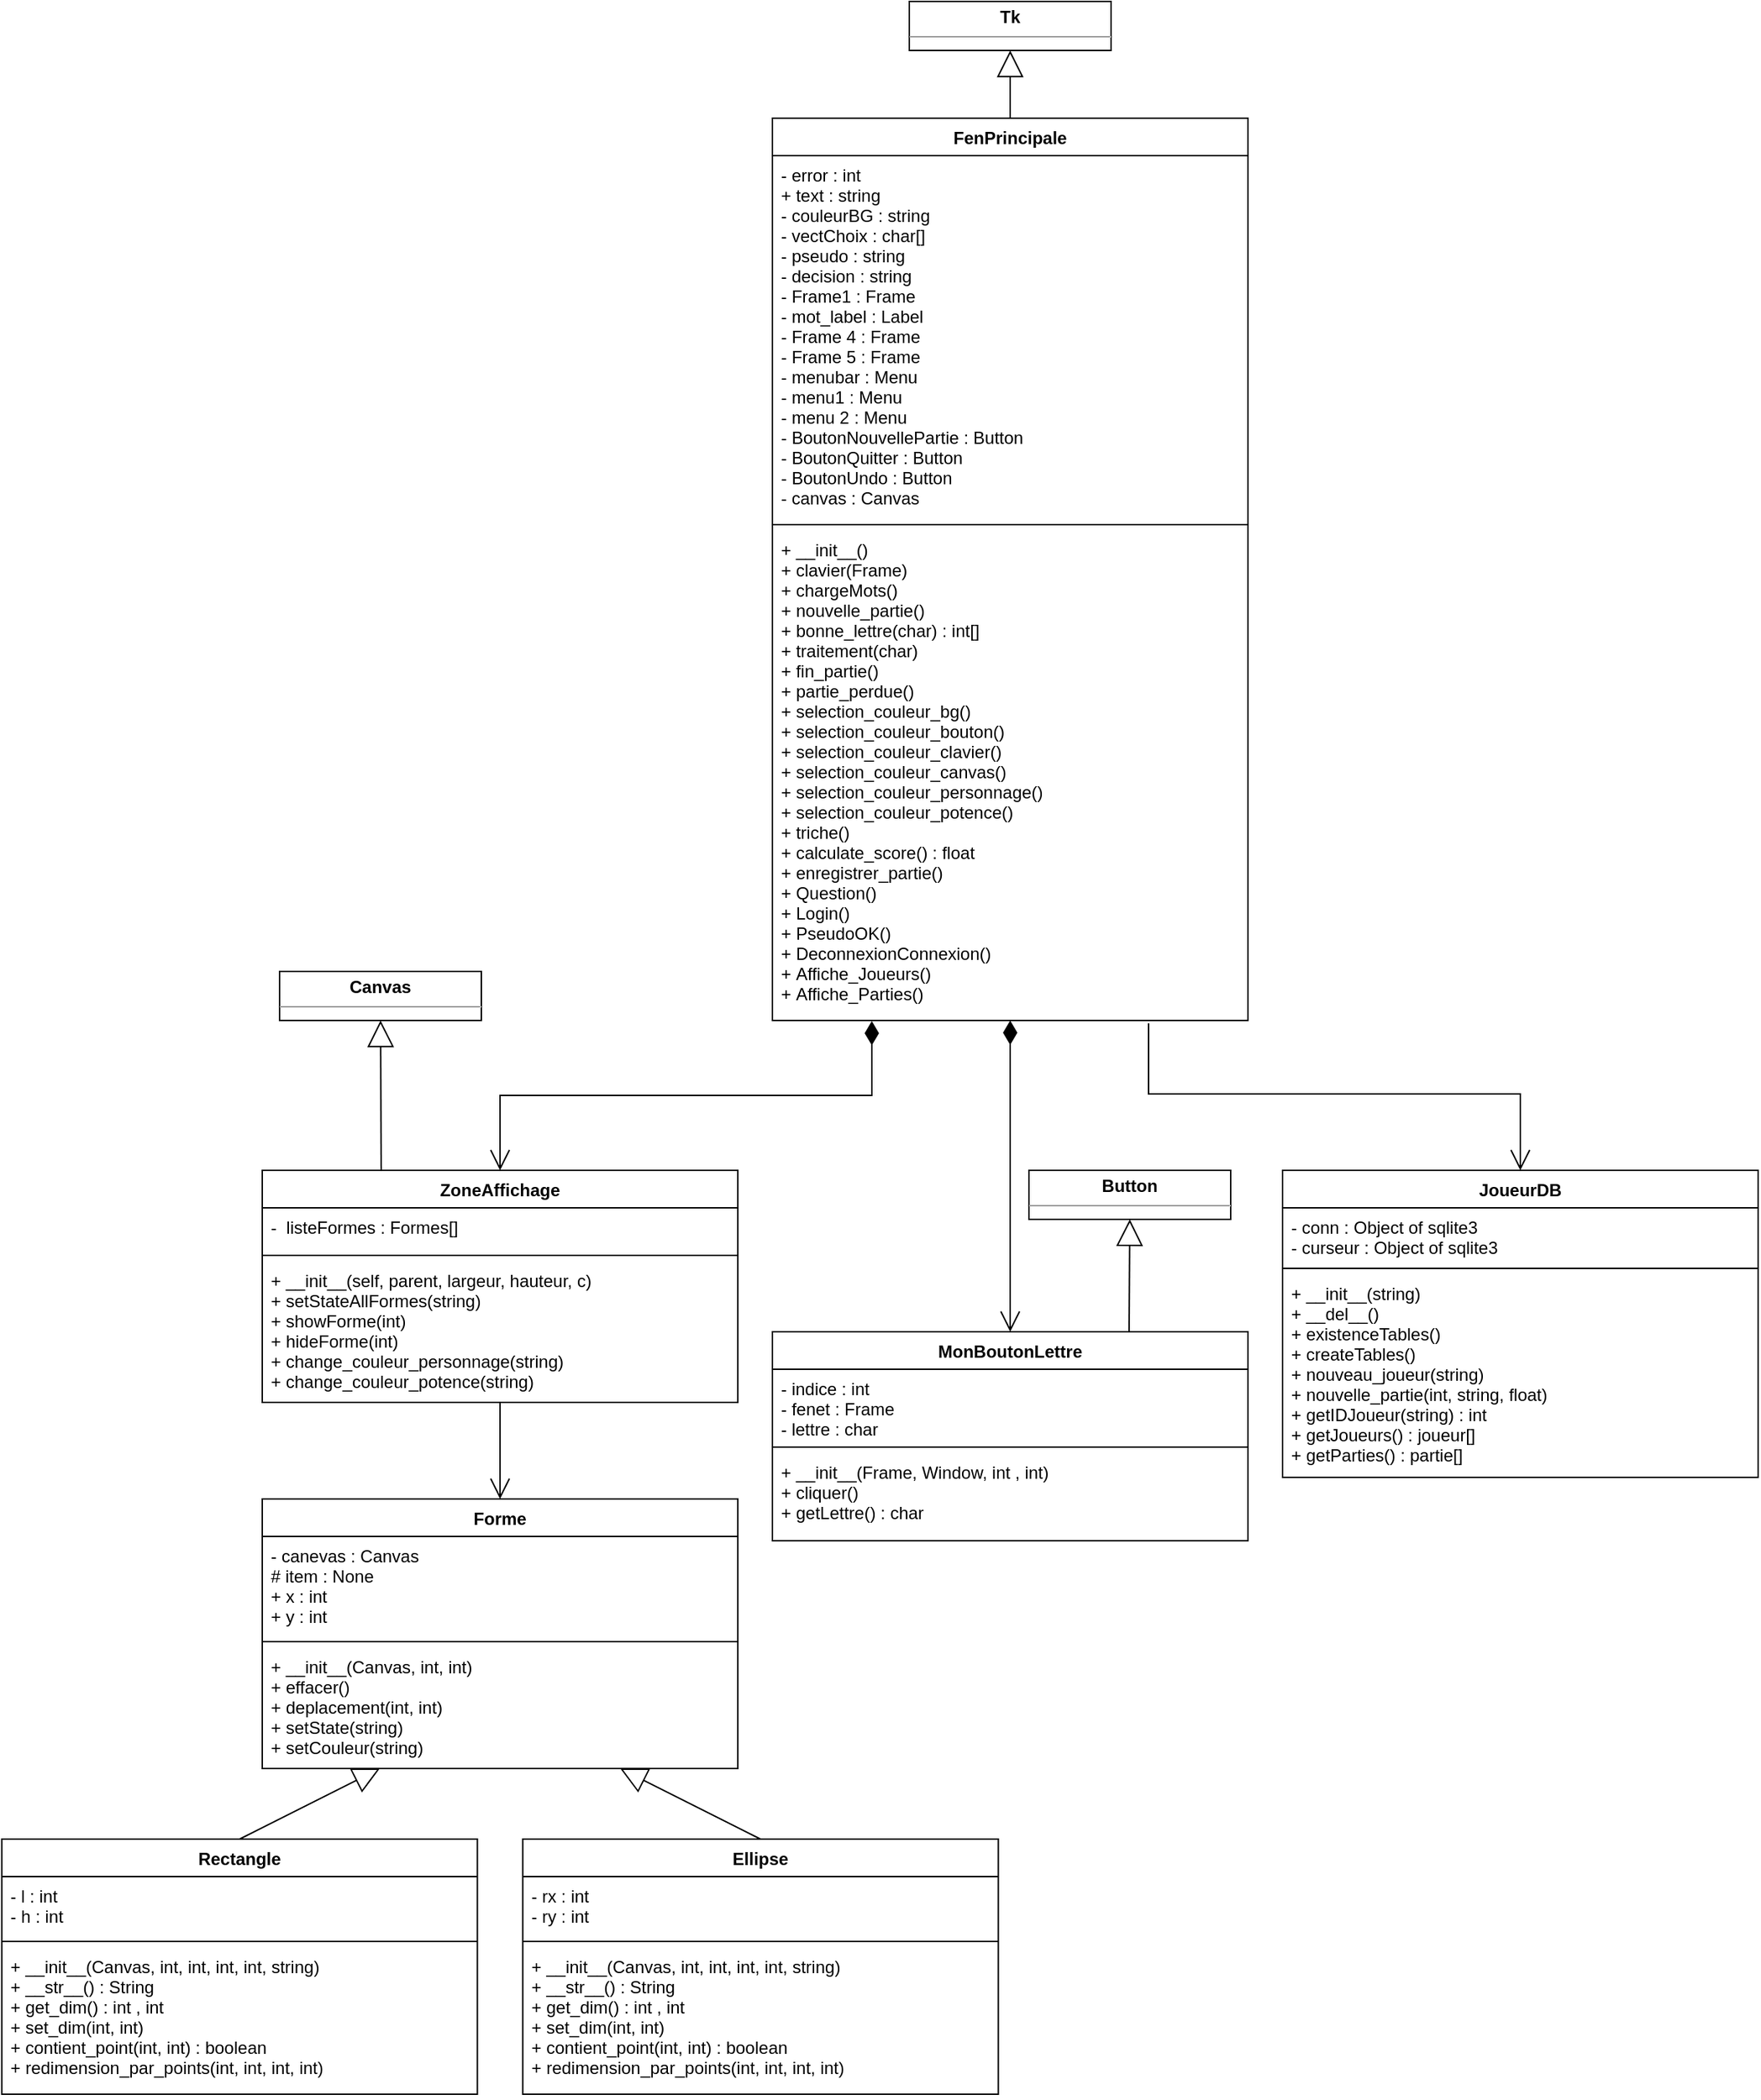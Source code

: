<mxfile version="17.2.4" type="device"><diagram id="c3W2qdB0E-ZljY4bvS8j" name="Page-1"><mxGraphModel dx="2995" dy="1748" grid="0" gridSize="10" guides="1" tooltips="1" connect="1" arrows="1" fold="1" page="0" pageScale="1" pageWidth="827" pageHeight="1169" math="0" shadow="0"><root><mxCell id="0"/><mxCell id="1" parent="0"/><mxCell id="htVAQ9Nh_8xUtLX45APS-1" value="JoueurDB" style="swimlane;fontStyle=1;align=center;verticalAlign=top;childLayout=stackLayout;horizontal=1;startSize=26;horizontalStack=0;resizeParent=1;resizeParentMax=0;resizeLast=0;collapsible=1;marginBottom=0;" parent="1" vertex="1"><mxGeometry x="619" y="741" width="330" height="213" as="geometry"><mxRectangle x="190" y="150" width="69" height="26" as="alternateBounds"/></mxGeometry></mxCell><mxCell id="htVAQ9Nh_8xUtLX45APS-2" value="- conn : Object of sqlite3&#10;- curseur : Object of sqlite3" style="text;strokeColor=none;fillColor=none;align=left;verticalAlign=top;spacingLeft=4;spacingRight=4;overflow=hidden;rotatable=0;points=[[0,0.5],[1,0.5]];portConstraint=eastwest;" parent="htVAQ9Nh_8xUtLX45APS-1" vertex="1"><mxGeometry y="26" width="330" height="38" as="geometry"/></mxCell><mxCell id="htVAQ9Nh_8xUtLX45APS-3" value="" style="line;strokeWidth=1;fillColor=none;align=left;verticalAlign=middle;spacingTop=-1;spacingLeft=3;spacingRight=3;rotatable=0;labelPosition=right;points=[];portConstraint=eastwest;" parent="htVAQ9Nh_8xUtLX45APS-1" vertex="1"><mxGeometry y="64" width="330" height="8" as="geometry"/></mxCell><mxCell id="htVAQ9Nh_8xUtLX45APS-4" value="+ __init__(string)&#10;+ __del__() &#10;+ existenceTables()&#10;+ createTables()&#10;+ nouveau_joueur(string)&#10;+ nouvelle_partie(int, string, float)&#10;+ getIDJoueur(string) : int&#10;+ getJoueurs() : joueur[]&#10;+ getParties() : partie[]" style="text;strokeColor=none;fillColor=none;align=left;verticalAlign=top;spacingLeft=4;spacingRight=4;overflow=hidden;rotatable=0;points=[[0,0.5],[1,0.5]];portConstraint=eastwest;" parent="htVAQ9Nh_8xUtLX45APS-1" vertex="1"><mxGeometry y="72" width="330" height="141" as="geometry"/></mxCell><mxCell id="zVIbaE3j6fOFuY76GFI7-1" value="FenPrincipale" style="swimlane;fontStyle=1;align=center;verticalAlign=top;childLayout=stackLayout;horizontal=1;startSize=26;horizontalStack=0;resizeParent=1;resizeParentMax=0;resizeLast=0;collapsible=1;marginBottom=0;" parent="1" vertex="1"><mxGeometry x="265" y="11" width="330" height="626" as="geometry"><mxRectangle x="190" y="150" width="69" height="26" as="alternateBounds"/></mxGeometry></mxCell><mxCell id="zVIbaE3j6fOFuY76GFI7-2" value="- error : int&#10;+ text : string&#10;- couleurBG : string&#10;- vectChoix : char[]&#10;- pseudo : string&#10;- decision : string&#10;- Frame1 : Frame&#10;- mot_label : Label&#10;- Frame 4 : Frame&#10;- Frame 5 : Frame&#10;- menubar : Menu&#10;- menu1 : Menu&#10;- menu 2 : Menu&#10;- BoutonNouvellePartie : Button&#10;- BoutonQuitter : Button&#10;- BoutonUndo : Button&#10;- canvas : Canvas" style="text;strokeColor=none;fillColor=none;align=left;verticalAlign=top;spacingLeft=4;spacingRight=4;overflow=hidden;rotatable=0;points=[[0,0.5],[1,0.5]];portConstraint=eastwest;" parent="zVIbaE3j6fOFuY76GFI7-1" vertex="1"><mxGeometry y="26" width="330" height="252" as="geometry"/></mxCell><mxCell id="zVIbaE3j6fOFuY76GFI7-3" value="" style="line;strokeWidth=1;fillColor=none;align=left;verticalAlign=middle;spacingTop=-1;spacingLeft=3;spacingRight=3;rotatable=0;labelPosition=right;points=[];portConstraint=eastwest;" parent="zVIbaE3j6fOFuY76GFI7-1" vertex="1"><mxGeometry y="278" width="330" height="8" as="geometry"/></mxCell><mxCell id="zVIbaE3j6fOFuY76GFI7-4" value="+ __init__()&#10;+ clavier(Frame)&#10;+ chargeMots()&#10;+ nouvelle_partie()&#10;+ bonne_lettre(char) : int[]&#10;+ traitement(char)&#10;+ fin_partie()&#10;+ partie_perdue()&#10;+ selection_couleur_bg()&#10;+ selection_couleur_bouton()&#10;+ selection_couleur_clavier()&#10;+ selection_couleur_canvas()&#10;+ selection_couleur_personnage()&#10;+ selection_couleur_potence()&#10;+ triche()&#10;+ calculate_score() : float&#10;+ enregistrer_partie()&#10;+ Question()&#10;+ Login()&#10;+ PseudoOK()&#10;+ DeconnexionConnexion()&#10;+ Affiche_Joueurs()&#10;+ Affiche_Parties()" style="text;strokeColor=none;fillColor=none;align=left;verticalAlign=top;spacingLeft=4;spacingRight=4;overflow=hidden;rotatable=0;points=[[0,0.5],[1,0.5]];portConstraint=eastwest;" parent="zVIbaE3j6fOFuY76GFI7-1" vertex="1"><mxGeometry y="286" width="330" height="340" as="geometry"/></mxCell><mxCell id="zVIbaE3j6fOFuY76GFI7-5" value="MonBoutonLettre" style="swimlane;fontStyle=1;align=center;verticalAlign=top;childLayout=stackLayout;horizontal=1;startSize=26;horizontalStack=0;resizeParent=1;resizeParentMax=0;resizeLast=0;collapsible=1;marginBottom=0;" parent="1" vertex="1"><mxGeometry x="265" y="853" width="330" height="145" as="geometry"><mxRectangle x="190" y="150" width="69" height="26" as="alternateBounds"/></mxGeometry></mxCell><mxCell id="zVIbaE3j6fOFuY76GFI7-6" value="- indice : int&#10;- fenet : Frame&#10;- lettre : char" style="text;strokeColor=none;fillColor=none;align=left;verticalAlign=top;spacingLeft=4;spacingRight=4;overflow=hidden;rotatable=0;points=[[0,0.5],[1,0.5]];portConstraint=eastwest;" parent="zVIbaE3j6fOFuY76GFI7-5" vertex="1"><mxGeometry y="26" width="330" height="50" as="geometry"/></mxCell><mxCell id="zVIbaE3j6fOFuY76GFI7-7" value="" style="line;strokeWidth=1;fillColor=none;align=left;verticalAlign=middle;spacingTop=-1;spacingLeft=3;spacingRight=3;rotatable=0;labelPosition=right;points=[];portConstraint=eastwest;" parent="zVIbaE3j6fOFuY76GFI7-5" vertex="1"><mxGeometry y="76" width="330" height="8" as="geometry"/></mxCell><mxCell id="zVIbaE3j6fOFuY76GFI7-8" value="+ __init__(Frame, Window, int , int)&#10;+ cliquer()&#10;+ getLettre() : char" style="text;strokeColor=none;fillColor=none;align=left;verticalAlign=top;spacingLeft=4;spacingRight=4;overflow=hidden;rotatable=0;points=[[0,0.5],[1,0.5]];portConstraint=eastwest;" parent="zVIbaE3j6fOFuY76GFI7-5" vertex="1"><mxGeometry y="84" width="330" height="61" as="geometry"/></mxCell><mxCell id="zVIbaE3j6fOFuY76GFI7-9" value="ZoneAffichage" style="swimlane;fontStyle=1;align=center;verticalAlign=top;childLayout=stackLayout;horizontal=1;startSize=26;horizontalStack=0;resizeParent=1;resizeParentMax=0;resizeLast=0;collapsible=1;marginBottom=0;" parent="1" vertex="1"><mxGeometry x="-89" y="741" width="330" height="161" as="geometry"><mxRectangle x="190" y="150" width="69" height="26" as="alternateBounds"/></mxGeometry></mxCell><mxCell id="zVIbaE3j6fOFuY76GFI7-10" value="-  listeFormes : Formes[]" style="text;strokeColor=none;fillColor=none;align=left;verticalAlign=top;spacingLeft=4;spacingRight=4;overflow=hidden;rotatable=0;points=[[0,0.5],[1,0.5]];portConstraint=eastwest;" parent="zVIbaE3j6fOFuY76GFI7-9" vertex="1"><mxGeometry y="26" width="330" height="29" as="geometry"/></mxCell><mxCell id="zVIbaE3j6fOFuY76GFI7-11" value="" style="line;strokeWidth=1;fillColor=none;align=left;verticalAlign=middle;spacingTop=-1;spacingLeft=3;spacingRight=3;rotatable=0;labelPosition=right;points=[];portConstraint=eastwest;" parent="zVIbaE3j6fOFuY76GFI7-9" vertex="1"><mxGeometry y="55" width="330" height="8" as="geometry"/></mxCell><mxCell id="zVIbaE3j6fOFuY76GFI7-12" value="+ __init__(self, parent, largeur, hauteur, c)&#10;+ setStateAllFormes(string)&#10;+ showForme(int)&#10;+ hideForme(int)&#10;+ change_couleur_personnage(string)&#10;+ change_couleur_potence(string)" style="text;strokeColor=none;fillColor=none;align=left;verticalAlign=top;spacingLeft=4;spacingRight=4;overflow=hidden;rotatable=0;points=[[0,0.5],[1,0.5]];portConstraint=eastwest;" parent="zVIbaE3j6fOFuY76GFI7-9" vertex="1"><mxGeometry y="63" width="330" height="98" as="geometry"/></mxCell><mxCell id="zVIbaE3j6fOFuY76GFI7-13" value="Forme" style="swimlane;fontStyle=1;align=center;verticalAlign=top;childLayout=stackLayout;horizontal=1;startSize=26;horizontalStack=0;resizeParent=1;resizeParentMax=0;resizeLast=0;collapsible=1;marginBottom=0;" parent="1" vertex="1"><mxGeometry x="-89" y="969" width="330" height="187" as="geometry"><mxRectangle x="190" y="150" width="69" height="26" as="alternateBounds"/></mxGeometry></mxCell><mxCell id="zVIbaE3j6fOFuY76GFI7-14" value="- canevas : Canvas&#10;# item : None&#10;+ x : int&#10;+ y : int" style="text;strokeColor=none;fillColor=none;align=left;verticalAlign=top;spacingLeft=4;spacingRight=4;overflow=hidden;rotatable=0;points=[[0,0.5],[1,0.5]];portConstraint=eastwest;" parent="zVIbaE3j6fOFuY76GFI7-13" vertex="1"><mxGeometry y="26" width="330" height="69" as="geometry"/></mxCell><mxCell id="zVIbaE3j6fOFuY76GFI7-15" value="" style="line;strokeWidth=1;fillColor=none;align=left;verticalAlign=middle;spacingTop=-1;spacingLeft=3;spacingRight=3;rotatable=0;labelPosition=right;points=[];portConstraint=eastwest;" parent="zVIbaE3j6fOFuY76GFI7-13" vertex="1"><mxGeometry y="95" width="330" height="8" as="geometry"/></mxCell><mxCell id="zVIbaE3j6fOFuY76GFI7-16" value="+ __init__(Canvas, int, int)&#10;+ effacer()&#10;+ deplacement(int, int)&#10;+ setState(string)&#10;+ setCouleur(string)" style="text;strokeColor=none;fillColor=none;align=left;verticalAlign=top;spacingLeft=4;spacingRight=4;overflow=hidden;rotatable=0;points=[[0,0.5],[1,0.5]];portConstraint=eastwest;" parent="zVIbaE3j6fOFuY76GFI7-13" vertex="1"><mxGeometry y="103" width="330" height="84" as="geometry"/></mxCell><mxCell id="zVIbaE3j6fOFuY76GFI7-17" value="Rectangle" style="swimlane;fontStyle=1;align=center;verticalAlign=top;childLayout=stackLayout;horizontal=1;startSize=26;horizontalStack=0;resizeParent=1;resizeParentMax=0;resizeLast=0;collapsible=1;marginBottom=0;" parent="1" vertex="1"><mxGeometry x="-269.75" y="1205" width="330" height="177" as="geometry"><mxRectangle x="190" y="150" width="69" height="26" as="alternateBounds"/></mxGeometry></mxCell><mxCell id="zVIbaE3j6fOFuY76GFI7-18" value="- l : int&#10;- h : int" style="text;strokeColor=none;fillColor=none;align=left;verticalAlign=top;spacingLeft=4;spacingRight=4;overflow=hidden;rotatable=0;points=[[0,0.5],[1,0.5]];portConstraint=eastwest;" parent="zVIbaE3j6fOFuY76GFI7-17" vertex="1"><mxGeometry y="26" width="330" height="41" as="geometry"/></mxCell><mxCell id="zVIbaE3j6fOFuY76GFI7-19" value="" style="line;strokeWidth=1;fillColor=none;align=left;verticalAlign=middle;spacingTop=-1;spacingLeft=3;spacingRight=3;rotatable=0;labelPosition=right;points=[];portConstraint=eastwest;" parent="zVIbaE3j6fOFuY76GFI7-17" vertex="1"><mxGeometry y="67" width="330" height="8" as="geometry"/></mxCell><mxCell id="zVIbaE3j6fOFuY76GFI7-20" value="+ __init__(Canvas, int, int, int, int, string)&#10;+ __str__() : String&#10;+ get_dim() : int , int&#10;+ set_dim(int, int)&#10;+ contient_point(int, int) : boolean&#10;+ redimension_par_points(int, int, int, int)&#10;&#10;" style="text;strokeColor=none;fillColor=none;align=left;verticalAlign=top;spacingLeft=4;spacingRight=4;overflow=hidden;rotatable=0;points=[[0,0.5],[1,0.5]];portConstraint=eastwest;" parent="zVIbaE3j6fOFuY76GFI7-17" vertex="1"><mxGeometry y="75" width="330" height="102" as="geometry"/></mxCell><mxCell id="zVIbaE3j6fOFuY76GFI7-21" value="Ellipse" style="swimlane;fontStyle=1;align=center;verticalAlign=top;childLayout=stackLayout;horizontal=1;startSize=26;horizontalStack=0;resizeParent=1;resizeParentMax=0;resizeLast=0;collapsible=1;marginBottom=0;" parent="1" vertex="1"><mxGeometry x="91.75" y="1205" width="330" height="177" as="geometry"><mxRectangle x="190" y="150" width="69" height="26" as="alternateBounds"/></mxGeometry></mxCell><mxCell id="zVIbaE3j6fOFuY76GFI7-22" value="- rx : int&#10;- ry : int" style="text;strokeColor=none;fillColor=none;align=left;verticalAlign=top;spacingLeft=4;spacingRight=4;overflow=hidden;rotatable=0;points=[[0,0.5],[1,0.5]];portConstraint=eastwest;" parent="zVIbaE3j6fOFuY76GFI7-21" vertex="1"><mxGeometry y="26" width="330" height="41" as="geometry"/></mxCell><mxCell id="zVIbaE3j6fOFuY76GFI7-23" value="" style="line;strokeWidth=1;fillColor=none;align=left;verticalAlign=middle;spacingTop=-1;spacingLeft=3;spacingRight=3;rotatable=0;labelPosition=right;points=[];portConstraint=eastwest;" parent="zVIbaE3j6fOFuY76GFI7-21" vertex="1"><mxGeometry y="67" width="330" height="8" as="geometry"/></mxCell><mxCell id="zVIbaE3j6fOFuY76GFI7-24" value="+ __init__(Canvas, int, int, int, int, string)&#10;+ __str__() : String&#10;+ get_dim() : int , int&#10;+ set_dim(int, int)&#10;+ contient_point(int, int) : boolean&#10;+ redimension_par_points(int, int, int, int)&#10;&#10;" style="text;strokeColor=none;fillColor=none;align=left;verticalAlign=top;spacingLeft=4;spacingRight=4;overflow=hidden;rotatable=0;points=[[0,0.5],[1,0.5]];portConstraint=eastwest;" parent="zVIbaE3j6fOFuY76GFI7-21" vertex="1"><mxGeometry y="75" width="330" height="102" as="geometry"/></mxCell><mxCell id="zVIbaE3j6fOFuY76GFI7-28" value="" style="endArrow=open;html=1;endSize=12;startArrow=diamondThin;startSize=14;startFill=1;edgeStyle=orthogonalEdgeStyle;align=left;verticalAlign=bottom;rounded=0;entryX=0.5;entryY=0;entryDx=0;entryDy=0;exitX=0.5;exitY=1;exitDx=0;exitDy=0;" parent="1" source="zVIbaE3j6fOFuY76GFI7-1" target="zVIbaE3j6fOFuY76GFI7-5" edge="1"><mxGeometry x="-1" y="3" relative="1" as="geometry"><mxPoint x="-34" y="589" as="sourcePoint"/><mxPoint x="126" y="589" as="targetPoint"/></mxGeometry></mxCell><mxCell id="zVIbaE3j6fOFuY76GFI7-30" value="" style="endArrow=open;html=1;endSize=12;startArrow=diamondThin;startSize=14;startFill=1;edgeStyle=orthogonalEdgeStyle;align=left;verticalAlign=bottom;rounded=0;entryX=0.5;entryY=0;entryDx=0;entryDy=0;exitX=0.209;exitY=1.001;exitDx=0;exitDy=0;exitPerimeter=0;" parent="1" source="zVIbaE3j6fOFuY76GFI7-4" target="zVIbaE3j6fOFuY76GFI7-9" edge="1"><mxGeometry x="-0.908" y="16" relative="1" as="geometry"><mxPoint x="-88" y="566" as="sourcePoint"/><mxPoint x="72" y="566" as="targetPoint"/><mxPoint as="offset"/></mxGeometry></mxCell><mxCell id="zVIbaE3j6fOFuY76GFI7-33" value="" style="endArrow=block;endSize=16;endFill=0;html=1;rounded=0;exitX=0.5;exitY=0;exitDx=0;exitDy=0;" parent="1" source="zVIbaE3j6fOFuY76GFI7-21" target="zVIbaE3j6fOFuY76GFI7-16" edge="1"><mxGeometry x="0.138" y="8" width="160" relative="1" as="geometry"><mxPoint x="408" y="1050" as="sourcePoint"/><mxPoint x="568" y="1050" as="targetPoint"/><Array as="points"/><mxPoint as="offset"/></mxGeometry></mxCell><mxCell id="zVIbaE3j6fOFuY76GFI7-35" value="" style="endArrow=block;endSize=16;endFill=0;html=1;rounded=0;exitX=0.5;exitY=0;exitDx=0;exitDy=0;" parent="1" source="zVIbaE3j6fOFuY76GFI7-17" target="zVIbaE3j6fOFuY76GFI7-16" edge="1"><mxGeometry x="0.138" y="8" width="160" relative="1" as="geometry"><mxPoint x="418" y="1060.0" as="sourcePoint"/><mxPoint x="578" y="1060.0" as="targetPoint"/><Array as="points"/><mxPoint as="offset"/></mxGeometry></mxCell><mxCell id="zVIbaE3j6fOFuY76GFI7-43" value="" style="endArrow=open;endFill=1;endSize=12;html=1;rounded=0;entryX=0.5;entryY=0;entryDx=0;entryDy=0;" parent="1" source="zVIbaE3j6fOFuY76GFI7-12" target="zVIbaE3j6fOFuY76GFI7-13" edge="1"><mxGeometry width="160" relative="1" as="geometry"><mxPoint x="232" y="939" as="sourcePoint"/><mxPoint x="392" y="939" as="targetPoint"/></mxGeometry></mxCell><mxCell id="zVIbaE3j6fOFuY76GFI7-44" value="" style="endArrow=open;endFill=1;endSize=12;html=1;rounded=0;entryX=0.5;entryY=0;entryDx=0;entryDy=0;exitX=0.791;exitY=1.006;exitDx=0;exitDy=0;exitPerimeter=0;" parent="1" source="zVIbaE3j6fOFuY76GFI7-4" target="htVAQ9Nh_8xUtLX45APS-1" edge="1"><mxGeometry width="160" relative="1" as="geometry"><mxPoint x="526" y="647" as="sourcePoint"/><mxPoint x="744" y="772" as="targetPoint"/><Array as="points"><mxPoint x="526" y="688"/><mxPoint x="784" y="688"/></Array></mxGeometry></mxCell><mxCell id="zVIbaE3j6fOFuY76GFI7-48" value="&lt;p style=&quot;margin: 0px ; margin-top: 4px ; text-align: center&quot;&gt;&lt;b&gt;Tk&lt;/b&gt;&lt;/p&gt;&lt;hr size=&quot;1&quot;&gt;&lt;div style=&quot;height: 2px&quot;&gt;&lt;/div&gt;" style="verticalAlign=top;align=left;overflow=fill;fontSize=12;fontFamily=Helvetica;html=1;" parent="1" vertex="1"><mxGeometry x="360" y="-70" width="140" height="34" as="geometry"/></mxCell><mxCell id="zVIbaE3j6fOFuY76GFI7-50" style="edgeStyle=orthogonalEdgeStyle;rounded=0;orthogonalLoop=1;jettySize=auto;html=1;exitX=0.5;exitY=1;exitDx=0;exitDy=0;" parent="1" source="zVIbaE3j6fOFuY76GFI7-48" target="zVIbaE3j6fOFuY76GFI7-48" edge="1"><mxGeometry relative="1" as="geometry"/></mxCell><mxCell id="zVIbaE3j6fOFuY76GFI7-57" value="&lt;p style=&quot;margin: 0px ; margin-top: 4px ; text-align: center&quot;&gt;&lt;b&gt;Canvas&lt;/b&gt;&lt;/p&gt;&lt;hr size=&quot;1&quot;&gt;&lt;div style=&quot;height: 2px&quot;&gt;&lt;/div&gt;" style="verticalAlign=top;align=left;overflow=fill;fontSize=12;fontFamily=Helvetica;html=1;" parent="1" vertex="1"><mxGeometry x="-77" y="603" width="140" height="34" as="geometry"/></mxCell><mxCell id="zVIbaE3j6fOFuY76GFI7-59" value="&lt;p style=&quot;margin: 0px ; margin-top: 4px ; text-align: center&quot;&gt;&lt;b&gt;Button&lt;/b&gt;&lt;/p&gt;&lt;hr size=&quot;1&quot;&gt;&lt;div style=&quot;height: 2px&quot;&gt;&lt;/div&gt;" style="verticalAlign=top;align=left;overflow=fill;fontSize=12;fontFamily=Helvetica;html=1;" parent="1" vertex="1"><mxGeometry x="443" y="741" width="140" height="34" as="geometry"/></mxCell><mxCell id="YJ7Ya0xOcr1vbOJUiEjr-1" value="" style="endArrow=block;endSize=16;endFill=0;html=1;rounded=0;exitX=0.25;exitY=0;exitDx=0;exitDy=0;" edge="1" parent="1" source="zVIbaE3j6fOFuY76GFI7-9" target="zVIbaE3j6fOFuY76GFI7-57"><mxGeometry x="0.138" y="8" width="160" relative="1" as="geometry"><mxPoint x="-61.67" y="711" as="sourcePoint"/><mxPoint x="-158.997" y="662" as="targetPoint"/><Array as="points"/><mxPoint as="offset"/></mxGeometry></mxCell><mxCell id="YJ7Ya0xOcr1vbOJUiEjr-2" value="" style="endArrow=block;endSize=16;endFill=0;html=1;rounded=0;exitX=0.75;exitY=0;exitDx=0;exitDy=0;entryX=0.5;entryY=1;entryDx=0;entryDy=0;" edge="1" parent="1" source="zVIbaE3j6fOFuY76GFI7-5" target="zVIbaE3j6fOFuY76GFI7-59"><mxGeometry x="0.138" y="8" width="160" relative="1" as="geometry"><mxPoint x="469.43" y="842" as="sourcePoint"/><mxPoint x="469.0" y="738.0" as="targetPoint"/><Array as="points"/><mxPoint as="offset"/></mxGeometry></mxCell><mxCell id="YJ7Ya0xOcr1vbOJUiEjr-3" value="" style="endArrow=block;endSize=16;endFill=0;html=1;rounded=0;exitX=0.5;exitY=0;exitDx=0;exitDy=0;entryX=0.5;entryY=1;entryDx=0;entryDy=0;" edge="1" parent="1" source="zVIbaE3j6fOFuY76GFI7-1" target="zVIbaE3j6fOFuY76GFI7-48"><mxGeometry x="0.138" y="8" width="160" relative="1" as="geometry"><mxPoint x="288.43" y="-73" as="sourcePoint"/><mxPoint x="288.0" y="-177.0" as="targetPoint"/><Array as="points"/><mxPoint as="offset"/></mxGeometry></mxCell></root></mxGraphModel></diagram></mxfile>